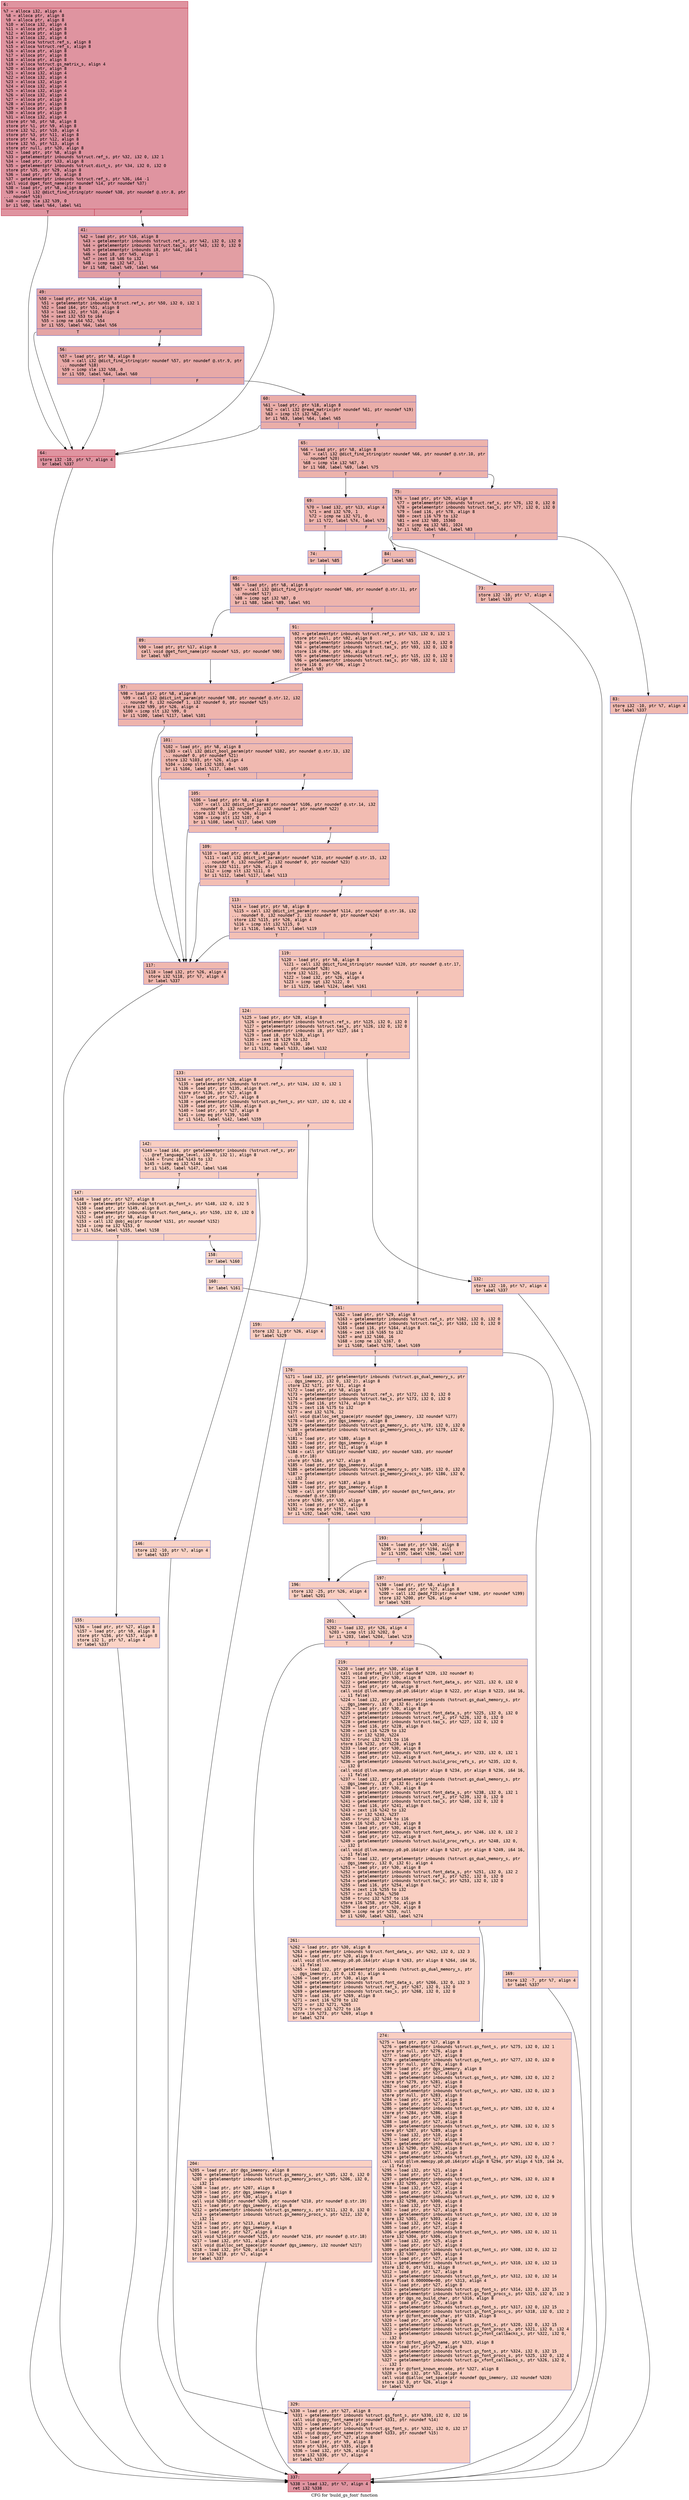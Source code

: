 digraph "CFG for 'build_gs_font' function" {
	label="CFG for 'build_gs_font' function";

	Node0x600001b10500 [shape=record,color="#b70d28ff", style=filled, fillcolor="#b70d2870" fontname="Courier",label="{6:\l|  %7 = alloca i32, align 4\l  %8 = alloca ptr, align 8\l  %9 = alloca ptr, align 8\l  %10 = alloca i32, align 4\l  %11 = alloca ptr, align 8\l  %12 = alloca ptr, align 8\l  %13 = alloca i32, align 4\l  %14 = alloca %struct.ref_s, align 8\l  %15 = alloca %struct.ref_s, align 8\l  %16 = alloca ptr, align 8\l  %17 = alloca ptr, align 8\l  %18 = alloca ptr, align 8\l  %19 = alloca %struct.gs_matrix_s, align 4\l  %20 = alloca ptr, align 8\l  %21 = alloca i32, align 4\l  %22 = alloca i32, align 4\l  %23 = alloca i32, align 4\l  %24 = alloca i32, align 4\l  %25 = alloca i32, align 4\l  %26 = alloca i32, align 4\l  %27 = alloca ptr, align 8\l  %28 = alloca ptr, align 8\l  %29 = alloca ptr, align 8\l  %30 = alloca ptr, align 8\l  %31 = alloca i32, align 4\l  store ptr %0, ptr %8, align 8\l  store ptr %1, ptr %9, align 8\l  store i32 %2, ptr %10, align 4\l  store ptr %3, ptr %11, align 8\l  store ptr %4, ptr %12, align 8\l  store i32 %5, ptr %13, align 4\l  store ptr null, ptr %20, align 8\l  %32 = load ptr, ptr %8, align 8\l  %33 = getelementptr inbounds %struct.ref_s, ptr %32, i32 0, i32 1\l  %34 = load ptr, ptr %33, align 8\l  %35 = getelementptr inbounds %struct.dict_s, ptr %34, i32 0, i32 0\l  store ptr %35, ptr %29, align 8\l  %36 = load ptr, ptr %8, align 8\l  %37 = getelementptr inbounds %struct.ref_s, ptr %36, i64 -1\l  call void @get_font_name(ptr noundef %14, ptr noundef %37)\l  %38 = load ptr, ptr %8, align 8\l  %39 = call i32 @dict_find_string(ptr noundef %38, ptr noundef @.str.8, ptr\l... noundef %16)\l  %40 = icmp sle i32 %39, 0\l  br i1 %40, label %64, label %41\l|{<s0>T|<s1>F}}"];
	Node0x600001b10500:s0 -> Node0x600001b10690[tooltip="6 -> 64\nProbability 50.00%" ];
	Node0x600001b10500:s1 -> Node0x600001b10550[tooltip="6 -> 41\nProbability 50.00%" ];
	Node0x600001b10550 [shape=record,color="#3d50c3ff", style=filled, fillcolor="#be242e70" fontname="Courier",label="{41:\l|  %42 = load ptr, ptr %16, align 8\l  %43 = getelementptr inbounds %struct.ref_s, ptr %42, i32 0, i32 0\l  %44 = getelementptr inbounds %struct.tas_s, ptr %43, i32 0, i32 0\l  %45 = getelementptr inbounds i8, ptr %44, i64 1\l  %46 = load i8, ptr %45, align 1\l  %47 = zext i8 %46 to i32\l  %48 = icmp eq i32 %47, 11\l  br i1 %48, label %49, label %64\l|{<s0>T|<s1>F}}"];
	Node0x600001b10550:s0 -> Node0x600001b105a0[tooltip="41 -> 49\nProbability 50.00%" ];
	Node0x600001b10550:s1 -> Node0x600001b10690[tooltip="41 -> 64\nProbability 50.00%" ];
	Node0x600001b105a0 [shape=record,color="#3d50c3ff", style=filled, fillcolor="#c5333470" fontname="Courier",label="{49:\l|  %50 = load ptr, ptr %16, align 8\l  %51 = getelementptr inbounds %struct.ref_s, ptr %50, i32 0, i32 1\l  %52 = load i64, ptr %51, align 8\l  %53 = load i32, ptr %10, align 4\l  %54 = sext i32 %53 to i64\l  %55 = icmp ne i64 %52, %54\l  br i1 %55, label %64, label %56\l|{<s0>T|<s1>F}}"];
	Node0x600001b105a0:s0 -> Node0x600001b10690[tooltip="49 -> 64\nProbability 50.00%" ];
	Node0x600001b105a0:s1 -> Node0x600001b105f0[tooltip="49 -> 56\nProbability 50.00%" ];
	Node0x600001b105f0 [shape=record,color="#3d50c3ff", style=filled, fillcolor="#ca3b3770" fontname="Courier",label="{56:\l|  %57 = load ptr, ptr %8, align 8\l  %58 = call i32 @dict_find_string(ptr noundef %57, ptr noundef @.str.9, ptr\l... noundef %18)\l  %59 = icmp sle i32 %58, 0\l  br i1 %59, label %64, label %60\l|{<s0>T|<s1>F}}"];
	Node0x600001b105f0:s0 -> Node0x600001b10690[tooltip="56 -> 64\nProbability 50.00%" ];
	Node0x600001b105f0:s1 -> Node0x600001b10640[tooltip="56 -> 60\nProbability 50.00%" ];
	Node0x600001b10640 [shape=record,color="#3d50c3ff", style=filled, fillcolor="#d0473d70" fontname="Courier",label="{60:\l|  %61 = load ptr, ptr %18, align 8\l  %62 = call i32 @read_matrix(ptr noundef %61, ptr noundef %19)\l  %63 = icmp slt i32 %62, 0\l  br i1 %63, label %64, label %65\l|{<s0>T|<s1>F}}"];
	Node0x600001b10640:s0 -> Node0x600001b10690[tooltip="60 -> 64\nProbability 37.50%" ];
	Node0x600001b10640:s1 -> Node0x600001b106e0[tooltip="60 -> 65\nProbability 62.50%" ];
	Node0x600001b10690 [shape=record,color="#b70d28ff", style=filled, fillcolor="#b70d2870" fontname="Courier",label="{64:\l|  store i32 -10, ptr %7, align 4\l  br label %337\l}"];
	Node0x600001b10690 -> Node0x600001b11310[tooltip="64 -> 337\nProbability 100.00%" ];
	Node0x600001b106e0 [shape=record,color="#3d50c3ff", style=filled, fillcolor="#d6524470" fontname="Courier",label="{65:\l|  %66 = load ptr, ptr %8, align 8\l  %67 = call i32 @dict_find_string(ptr noundef %66, ptr noundef @.str.10, ptr\l... noundef %20)\l  %68 = icmp sle i32 %67, 0\l  br i1 %68, label %69, label %75\l|{<s0>T|<s1>F}}"];
	Node0x600001b106e0:s0 -> Node0x600001b10730[tooltip="65 -> 69\nProbability 50.00%" ];
	Node0x600001b106e0:s1 -> Node0x600001b10820[tooltip="65 -> 75\nProbability 50.00%" ];
	Node0x600001b10730 [shape=record,color="#3d50c3ff", style=filled, fillcolor="#d8564670" fontname="Courier",label="{69:\l|  %70 = load i32, ptr %13, align 4\l  %71 = and i32 %70, 1\l  %72 = icmp ne i32 %71, 0\l  br i1 %72, label %74, label %73\l|{<s0>T|<s1>F}}"];
	Node0x600001b10730:s0 -> Node0x600001b107d0[tooltip="69 -> 74\nProbability 50.00%" ];
	Node0x600001b10730:s1 -> Node0x600001b10780[tooltip="69 -> 73\nProbability 50.00%" ];
	Node0x600001b10780 [shape=record,color="#3d50c3ff", style=filled, fillcolor="#de614d70" fontname="Courier",label="{73:\l|  store i32 -10, ptr %7, align 4\l  br label %337\l}"];
	Node0x600001b10780 -> Node0x600001b11310[tooltip="73 -> 337\nProbability 100.00%" ];
	Node0x600001b107d0 [shape=record,color="#3d50c3ff", style=filled, fillcolor="#de614d70" fontname="Courier",label="{74:\l|  br label %85\l}"];
	Node0x600001b107d0 -> Node0x600001b10910[tooltip="74 -> 85\nProbability 100.00%" ];
	Node0x600001b10820 [shape=record,color="#3d50c3ff", style=filled, fillcolor="#d8564670" fontname="Courier",label="{75:\l|  %76 = load ptr, ptr %20, align 8\l  %77 = getelementptr inbounds %struct.ref_s, ptr %76, i32 0, i32 0\l  %78 = getelementptr inbounds %struct.tas_s, ptr %77, i32 0, i32 0\l  %79 = load i16, ptr %78, align 8\l  %80 = zext i16 %79 to i32\l  %81 = and i32 %80, 15360\l  %82 = icmp eq i32 %81, 1024\l  br i1 %82, label %84, label %83\l|{<s0>T|<s1>F}}"];
	Node0x600001b10820:s0 -> Node0x600001b108c0[tooltip="75 -> 84\nProbability 50.00%" ];
	Node0x600001b10820:s1 -> Node0x600001b10870[tooltip="75 -> 83\nProbability 50.00%" ];
	Node0x600001b10870 [shape=record,color="#3d50c3ff", style=filled, fillcolor="#de614d70" fontname="Courier",label="{83:\l|  store i32 -10, ptr %7, align 4\l  br label %337\l}"];
	Node0x600001b10870 -> Node0x600001b11310[tooltip="83 -> 337\nProbability 100.00%" ];
	Node0x600001b108c0 [shape=record,color="#3d50c3ff", style=filled, fillcolor="#de614d70" fontname="Courier",label="{84:\l|  br label %85\l}"];
	Node0x600001b108c0 -> Node0x600001b10910[tooltip="84 -> 85\nProbability 100.00%" ];
	Node0x600001b10910 [shape=record,color="#3d50c3ff", style=filled, fillcolor="#d8564670" fontname="Courier",label="{85:\l|  %86 = load ptr, ptr %8, align 8\l  %87 = call i32 @dict_find_string(ptr noundef %86, ptr noundef @.str.11, ptr\l... noundef %17)\l  %88 = icmp sgt i32 %87, 0\l  br i1 %88, label %89, label %91\l|{<s0>T|<s1>F}}"];
	Node0x600001b10910:s0 -> Node0x600001b10960[tooltip="85 -> 89\nProbability 62.50%" ];
	Node0x600001b10910:s1 -> Node0x600001b109b0[tooltip="85 -> 91\nProbability 37.50%" ];
	Node0x600001b10960 [shape=record,color="#3d50c3ff", style=filled, fillcolor="#de614d70" fontname="Courier",label="{89:\l|  %90 = load ptr, ptr %17, align 8\l  call void @get_font_name(ptr noundef %15, ptr noundef %90)\l  br label %97\l}"];
	Node0x600001b10960 -> Node0x600001b10a00[tooltip="89 -> 97\nProbability 100.00%" ];
	Node0x600001b109b0 [shape=record,color="#3d50c3ff", style=filled, fillcolor="#e1675170" fontname="Courier",label="{91:\l|  %92 = getelementptr inbounds %struct.ref_s, ptr %15, i32 0, i32 1\l  store ptr null, ptr %92, align 8\l  %93 = getelementptr inbounds %struct.ref_s, ptr %15, i32 0, i32 0\l  %94 = getelementptr inbounds %struct.tas_s, ptr %93, i32 0, i32 0\l  store i16 4704, ptr %94, align 8\l  %95 = getelementptr inbounds %struct.ref_s, ptr %15, i32 0, i32 0\l  %96 = getelementptr inbounds %struct.tas_s, ptr %95, i32 0, i32 1\l  store i16 0, ptr %96, align 2\l  br label %97\l}"];
	Node0x600001b109b0 -> Node0x600001b10a00[tooltip="91 -> 97\nProbability 100.00%" ];
	Node0x600001b10a00 [shape=record,color="#3d50c3ff", style=filled, fillcolor="#d8564670" fontname="Courier",label="{97:\l|  %98 = load ptr, ptr %8, align 8\l  %99 = call i32 @dict_int_param(ptr noundef %98, ptr noundef @.str.12, i32\l... noundef 0, i32 noundef 1, i32 noundef 0, ptr noundef %25)\l  store i32 %99, ptr %26, align 4\l  %100 = icmp slt i32 %99, 0\l  br i1 %100, label %117, label %101\l|{<s0>T|<s1>F}}"];
	Node0x600001b10a00:s0 -> Node0x600001b10b90[tooltip="97 -> 117\nProbability 37.50%" ];
	Node0x600001b10a00:s1 -> Node0x600001b10a50[tooltip="97 -> 101\nProbability 62.50%" ];
	Node0x600001b10a50 [shape=record,color="#3d50c3ff", style=filled, fillcolor="#de614d70" fontname="Courier",label="{101:\l|  %102 = load ptr, ptr %8, align 8\l  %103 = call i32 @dict_bool_param(ptr noundef %102, ptr noundef @.str.13, i32\l... noundef 0, ptr noundef %21)\l  store i32 %103, ptr %26, align 4\l  %104 = icmp slt i32 %103, 0\l  br i1 %104, label %117, label %105\l|{<s0>T|<s1>F}}"];
	Node0x600001b10a50:s0 -> Node0x600001b10b90[tooltip="101 -> 117\nProbability 37.50%" ];
	Node0x600001b10a50:s1 -> Node0x600001b10aa0[tooltip="101 -> 105\nProbability 62.50%" ];
	Node0x600001b10aa0 [shape=record,color="#3d50c3ff", style=filled, fillcolor="#e1675170" fontname="Courier",label="{105:\l|  %106 = load ptr, ptr %8, align 8\l  %107 = call i32 @dict_int_param(ptr noundef %106, ptr noundef @.str.14, i32\l... noundef 0, i32 noundef 2, i32 noundef 1, ptr noundef %22)\l  store i32 %107, ptr %26, align 4\l  %108 = icmp slt i32 %107, 0\l  br i1 %108, label %117, label %109\l|{<s0>T|<s1>F}}"];
	Node0x600001b10aa0:s0 -> Node0x600001b10b90[tooltip="105 -> 117\nProbability 37.50%" ];
	Node0x600001b10aa0:s1 -> Node0x600001b10af0[tooltip="105 -> 109\nProbability 62.50%" ];
	Node0x600001b10af0 [shape=record,color="#3d50c3ff", style=filled, fillcolor="#e36c5570" fontname="Courier",label="{109:\l|  %110 = load ptr, ptr %8, align 8\l  %111 = call i32 @dict_int_param(ptr noundef %110, ptr noundef @.str.15, i32\l... noundef 0, i32 noundef 2, i32 noundef 0, ptr noundef %23)\l  store i32 %111, ptr %26, align 4\l  %112 = icmp slt i32 %111, 0\l  br i1 %112, label %117, label %113\l|{<s0>T|<s1>F}}"];
	Node0x600001b10af0:s0 -> Node0x600001b10b90[tooltip="109 -> 117\nProbability 37.50%" ];
	Node0x600001b10af0:s1 -> Node0x600001b10b40[tooltip="109 -> 113\nProbability 62.50%" ];
	Node0x600001b10b40 [shape=record,color="#3d50c3ff", style=filled, fillcolor="#e5705870" fontname="Courier",label="{113:\l|  %114 = load ptr, ptr %8, align 8\l  %115 = call i32 @dict_int_param(ptr noundef %114, ptr noundef @.str.16, i32\l... noundef 0, i32 noundef 2, i32 noundef 0, ptr noundef %24)\l  store i32 %115, ptr %26, align 4\l  %116 = icmp slt i32 %115, 0\l  br i1 %116, label %117, label %119\l|{<s0>T|<s1>F}}"];
	Node0x600001b10b40:s0 -> Node0x600001b10b90[tooltip="113 -> 117\nProbability 37.50%" ];
	Node0x600001b10b40:s1 -> Node0x600001b10be0[tooltip="113 -> 119\nProbability 62.50%" ];
	Node0x600001b10b90 [shape=record,color="#3d50c3ff", style=filled, fillcolor="#dc5d4a70" fontname="Courier",label="{117:\l|  %118 = load i32, ptr %26, align 4\l  store i32 %118, ptr %7, align 4\l  br label %337\l}"];
	Node0x600001b10b90 -> Node0x600001b11310[tooltip="117 -> 337\nProbability 100.00%" ];
	Node0x600001b10be0 [shape=record,color="#3d50c3ff", style=filled, fillcolor="#e97a5f70" fontname="Courier",label="{119:\l|  %120 = load ptr, ptr %8, align 8\l  %121 = call i32 @dict_find_string(ptr noundef %120, ptr noundef @.str.17,\l... ptr noundef %28)\l  store i32 %121, ptr %26, align 4\l  %122 = load i32, ptr %26, align 4\l  %123 = icmp sgt i32 %122, 0\l  br i1 %123, label %124, label %161\l|{<s0>T|<s1>F}}"];
	Node0x600001b10be0:s0 -> Node0x600001b10c30[tooltip="119 -> 124\nProbability 62.50%" ];
	Node0x600001b10be0:s1 -> Node0x600001b10f50[tooltip="119 -> 161\nProbability 37.50%" ];
	Node0x600001b10c30 [shape=record,color="#3d50c3ff", style=filled, fillcolor="#ec7f6370" fontname="Courier",label="{124:\l|  %125 = load ptr, ptr %28, align 8\l  %126 = getelementptr inbounds %struct.ref_s, ptr %125, i32 0, i32 0\l  %127 = getelementptr inbounds %struct.tas_s, ptr %126, i32 0, i32 0\l  %128 = getelementptr inbounds i8, ptr %127, i64 1\l  %129 = load i8, ptr %128, align 1\l  %130 = zext i8 %129 to i32\l  %131 = icmp eq i32 %130, 10\l  br i1 %131, label %133, label %132\l|{<s0>T|<s1>F}}"];
	Node0x600001b10c30:s0 -> Node0x600001b10cd0[tooltip="124 -> 133\nProbability 50.00%" ];
	Node0x600001b10c30:s1 -> Node0x600001b10c80[tooltip="124 -> 132\nProbability 50.00%" ];
	Node0x600001b10c80 [shape=record,color="#3d50c3ff", style=filled, fillcolor="#ef886b70" fontname="Courier",label="{132:\l|  store i32 -10, ptr %7, align 4\l  br label %337\l}"];
	Node0x600001b10c80 -> Node0x600001b11310[tooltip="132 -> 337\nProbability 100.00%" ];
	Node0x600001b10cd0 [shape=record,color="#3d50c3ff", style=filled, fillcolor="#ef886b70" fontname="Courier",label="{133:\l|  %134 = load ptr, ptr %28, align 8\l  %135 = getelementptr inbounds %struct.ref_s, ptr %134, i32 0, i32 1\l  %136 = load ptr, ptr %135, align 8\l  store ptr %136, ptr %27, align 8\l  %137 = load ptr, ptr %27, align 8\l  %138 = getelementptr inbounds %struct.gs_font_s, ptr %137, i32 0, i32 4\l  %139 = load ptr, ptr %138, align 8\l  %140 = load ptr, ptr %27, align 8\l  %141 = icmp eq ptr %139, %140\l  br i1 %141, label %142, label %159\l|{<s0>T|<s1>F}}"];
	Node0x600001b10cd0:s0 -> Node0x600001b10d20[tooltip="133 -> 142\nProbability 37.50%" ];
	Node0x600001b10cd0:s1 -> Node0x600001b10eb0[tooltip="133 -> 159\nProbability 62.50%" ];
	Node0x600001b10d20 [shape=record,color="#3d50c3ff", style=filled, fillcolor="#f2907270" fontname="Courier",label="{142:\l|  %143 = load i64, ptr getelementptr inbounds (%struct.ref_s, ptr\l... @ref_language_level, i32 0, i32 1), align 8\l  %144 = trunc i64 %143 to i32\l  %145 = icmp eq i32 %144, 2\l  br i1 %145, label %147, label %146\l|{<s0>T|<s1>F}}"];
	Node0x600001b10d20:s0 -> Node0x600001b10dc0[tooltip="142 -> 147\nProbability 50.00%" ];
	Node0x600001b10d20:s1 -> Node0x600001b10d70[tooltip="142 -> 146\nProbability 50.00%" ];
	Node0x600001b10d70 [shape=record,color="#3d50c3ff", style=filled, fillcolor="#f4987a70" fontname="Courier",label="{146:\l|  store i32 -10, ptr %7, align 4\l  br label %337\l}"];
	Node0x600001b10d70 -> Node0x600001b11310[tooltip="146 -> 337\nProbability 100.00%" ];
	Node0x600001b10dc0 [shape=record,color="#3d50c3ff", style=filled, fillcolor="#f4987a70" fontname="Courier",label="{147:\l|  %148 = load ptr, ptr %27, align 8\l  %149 = getelementptr inbounds %struct.gs_font_s, ptr %148, i32 0, i32 5\l  %150 = load ptr, ptr %149, align 8\l  %151 = getelementptr inbounds %struct.font_data_s, ptr %150, i32 0, i32 0\l  %152 = load ptr, ptr %8, align 8\l  %153 = call i32 @obj_eq(ptr noundef %151, ptr noundef %152)\l  %154 = icmp ne i32 %153, 0\l  br i1 %154, label %155, label %158\l|{<s0>T|<s1>F}}"];
	Node0x600001b10dc0:s0 -> Node0x600001b10e10[tooltip="147 -> 155\nProbability 62.50%" ];
	Node0x600001b10dc0:s1 -> Node0x600001b10e60[tooltip="147 -> 158\nProbability 37.50%" ];
	Node0x600001b10e10 [shape=record,color="#3d50c3ff", style=filled, fillcolor="#f59c7d70" fontname="Courier",label="{155:\l|  %156 = load ptr, ptr %27, align 8\l  %157 = load ptr, ptr %9, align 8\l  store ptr %156, ptr %157, align 8\l  store i32 1, ptr %7, align 4\l  br label %337\l}"];
	Node0x600001b10e10 -> Node0x600001b11310[tooltip="155 -> 337\nProbability 100.00%" ];
	Node0x600001b10e60 [shape=record,color="#3d50c3ff", style=filled, fillcolor="#f6a38570" fontname="Courier",label="{158:\l|  br label %160\l}"];
	Node0x600001b10e60 -> Node0x600001b10f00[tooltip="158 -> 160\nProbability 100.00%" ];
	Node0x600001b10eb0 [shape=record,color="#3d50c3ff", style=filled, fillcolor="#f08b6e70" fontname="Courier",label="{159:\l|  store i32 1, ptr %26, align 4\l  br label %329\l}"];
	Node0x600001b10eb0 -> Node0x600001b112c0[tooltip="159 -> 329\nProbability 100.00%" ];
	Node0x600001b10f00 [shape=record,color="#3d50c3ff", style=filled, fillcolor="#f6a38570" fontname="Courier",label="{160:\l|  br label %161\l}"];
	Node0x600001b10f00 -> Node0x600001b10f50[tooltip="160 -> 161\nProbability 100.00%" ];
	Node0x600001b10f50 [shape=record,color="#3d50c3ff", style=filled, fillcolor="#ed836670" fontname="Courier",label="{161:\l|  %162 = load ptr, ptr %29, align 8\l  %163 = getelementptr inbounds %struct.ref_s, ptr %162, i32 0, i32 0\l  %164 = getelementptr inbounds %struct.tas_s, ptr %163, i32 0, i32 0\l  %165 = load i16, ptr %164, align 8\l  %166 = zext i16 %165 to i32\l  %167 = and i32 %166, 16\l  %168 = icmp ne i32 %167, 0\l  br i1 %168, label %170, label %169\l|{<s0>T|<s1>F}}"];
	Node0x600001b10f50:s0 -> Node0x600001b10ff0[tooltip="161 -> 170\nProbability 50.00%" ];
	Node0x600001b10f50:s1 -> Node0x600001b10fa0[tooltip="161 -> 169\nProbability 50.00%" ];
	Node0x600001b10fa0 [shape=record,color="#3d50c3ff", style=filled, fillcolor="#f08b6e70" fontname="Courier",label="{169:\l|  store i32 -7, ptr %7, align 4\l  br label %337\l}"];
	Node0x600001b10fa0 -> Node0x600001b11310[tooltip="169 -> 337\nProbability 100.00%" ];
	Node0x600001b10ff0 [shape=record,color="#3d50c3ff", style=filled, fillcolor="#f08b6e70" fontname="Courier",label="{170:\l|  %171 = load i32, ptr getelementptr inbounds (%struct.gs_dual_memory_s, ptr\l... @gs_imemory, i32 0, i32 2), align 8\l  store i32 %171, ptr %31, align 4\l  %172 = load ptr, ptr %8, align 8\l  %173 = getelementptr inbounds %struct.ref_s, ptr %172, i32 0, i32 0\l  %174 = getelementptr inbounds %struct.tas_s, ptr %173, i32 0, i32 0\l  %175 = load i16, ptr %174, align 8\l  %176 = zext i16 %175 to i32\l  %177 = and i32 %176, 12\l  call void @ialloc_set_space(ptr noundef @gs_imemory, i32 noundef %177)\l  %178 = load ptr, ptr @gs_imemory, align 8\l  %179 = getelementptr inbounds %struct.gs_memory_s, ptr %178, i32 0, i32 0\l  %180 = getelementptr inbounds %struct.gs_memory_procs_s, ptr %179, i32 0,\l... i32 2\l  %181 = load ptr, ptr %180, align 8\l  %182 = load ptr, ptr @gs_imemory, align 8\l  %183 = load ptr, ptr %11, align 8\l  %184 = call ptr %181(ptr noundef %182, ptr noundef %183, ptr noundef\l... @.str.18)\l  store ptr %184, ptr %27, align 8\l  %185 = load ptr, ptr @gs_imemory, align 8\l  %186 = getelementptr inbounds %struct.gs_memory_s, ptr %185, i32 0, i32 0\l  %187 = getelementptr inbounds %struct.gs_memory_procs_s, ptr %186, i32 0,\l... i32 2\l  %188 = load ptr, ptr %187, align 8\l  %189 = load ptr, ptr @gs_imemory, align 8\l  %190 = call ptr %188(ptr noundef %189, ptr noundef @st_font_data, ptr\l... noundef @.str.19)\l  store ptr %190, ptr %30, align 8\l  %191 = load ptr, ptr %27, align 8\l  %192 = icmp eq ptr %191, null\l  br i1 %192, label %196, label %193\l|{<s0>T|<s1>F}}"];
	Node0x600001b10ff0:s0 -> Node0x600001b11090[tooltip="170 -> 196\nProbability 37.50%" ];
	Node0x600001b10ff0:s1 -> Node0x600001b11040[tooltip="170 -> 193\nProbability 62.50%" ];
	Node0x600001b11040 [shape=record,color="#3d50c3ff", style=filled, fillcolor="#f2907270" fontname="Courier",label="{193:\l|  %194 = load ptr, ptr %30, align 8\l  %195 = icmp eq ptr %194, null\l  br i1 %195, label %196, label %197\l|{<s0>T|<s1>F}}"];
	Node0x600001b11040:s0 -> Node0x600001b11090[tooltip="193 -> 196\nProbability 37.50%" ];
	Node0x600001b11040:s1 -> Node0x600001b110e0[tooltip="193 -> 197\nProbability 62.50%" ];
	Node0x600001b11090 [shape=record,color="#3d50c3ff", style=filled, fillcolor="#f2907270" fontname="Courier",label="{196:\l|  store i32 -25, ptr %26, align 4\l  br label %201\l}"];
	Node0x600001b11090 -> Node0x600001b11130[tooltip="196 -> 201\nProbability 100.00%" ];
	Node0x600001b110e0 [shape=record,color="#3d50c3ff", style=filled, fillcolor="#f3947570" fontname="Courier",label="{197:\l|  %198 = load ptr, ptr %8, align 8\l  %199 = load ptr, ptr %27, align 8\l  %200 = call i32 @add_FID(ptr noundef %198, ptr noundef %199)\l  store i32 %200, ptr %26, align 4\l  br label %201\l}"];
	Node0x600001b110e0 -> Node0x600001b11130[tooltip="197 -> 201\nProbability 100.00%" ];
	Node0x600001b11130 [shape=record,color="#3d50c3ff", style=filled, fillcolor="#f08b6e70" fontname="Courier",label="{201:\l|  %202 = load i32, ptr %26, align 4\l  %203 = icmp slt i32 %202, 0\l  br i1 %203, label %204, label %219\l|{<s0>T|<s1>F}}"];
	Node0x600001b11130:s0 -> Node0x600001b11180[tooltip="201 -> 204\nProbability 37.50%" ];
	Node0x600001b11130:s1 -> Node0x600001b111d0[tooltip="201 -> 219\nProbability 62.50%" ];
	Node0x600001b11180 [shape=record,color="#3d50c3ff", style=filled, fillcolor="#f3947570" fontname="Courier",label="{204:\l|  %205 = load ptr, ptr @gs_imemory, align 8\l  %206 = getelementptr inbounds %struct.gs_memory_s, ptr %205, i32 0, i32 0\l  %207 = getelementptr inbounds %struct.gs_memory_procs_s, ptr %206, i32 0,\l... i32 11\l  %208 = load ptr, ptr %207, align 8\l  %209 = load ptr, ptr @gs_imemory, align 8\l  %210 = load ptr, ptr %30, align 8\l  call void %208(ptr noundef %209, ptr noundef %210, ptr noundef @.str.19)\l  %211 = load ptr, ptr @gs_imemory, align 8\l  %212 = getelementptr inbounds %struct.gs_memory_s, ptr %211, i32 0, i32 0\l  %213 = getelementptr inbounds %struct.gs_memory_procs_s, ptr %212, i32 0,\l... i32 11\l  %214 = load ptr, ptr %213, align 8\l  %215 = load ptr, ptr @gs_imemory, align 8\l  %216 = load ptr, ptr %27, align 8\l  call void %214(ptr noundef %215, ptr noundef %216, ptr noundef @.str.18)\l  %217 = load i32, ptr %31, align 4\l  call void @ialloc_set_space(ptr noundef @gs_imemory, i32 noundef %217)\l  %218 = load i32, ptr %26, align 4\l  store i32 %218, ptr %7, align 4\l  br label %337\l}"];
	Node0x600001b11180 -> Node0x600001b11310[tooltip="204 -> 337\nProbability 100.00%" ];
	Node0x600001b111d0 [shape=record,color="#3d50c3ff", style=filled, fillcolor="#f2907270" fontname="Courier",label="{219:\l|  %220 = load ptr, ptr %30, align 8\l  call void @refset_null(ptr noundef %220, i32 noundef 8)\l  %221 = load ptr, ptr %30, align 8\l  %222 = getelementptr inbounds %struct.font_data_s, ptr %221, i32 0, i32 0\l  %223 = load ptr, ptr %8, align 8\l  call void @llvm.memcpy.p0.p0.i64(ptr align 8 %222, ptr align 8 %223, i64 16,\l... i1 false)\l  %224 = load i32, ptr getelementptr inbounds (%struct.gs_dual_memory_s, ptr\l... @gs_imemory, i32 0, i32 6), align 4\l  %225 = load ptr, ptr %30, align 8\l  %226 = getelementptr inbounds %struct.font_data_s, ptr %225, i32 0, i32 0\l  %227 = getelementptr inbounds %struct.ref_s, ptr %226, i32 0, i32 0\l  %228 = getelementptr inbounds %struct.tas_s, ptr %227, i32 0, i32 0\l  %229 = load i16, ptr %228, align 8\l  %230 = zext i16 %229 to i32\l  %231 = or i32 %230, %224\l  %232 = trunc i32 %231 to i16\l  store i16 %232, ptr %228, align 8\l  %233 = load ptr, ptr %30, align 8\l  %234 = getelementptr inbounds %struct.font_data_s, ptr %233, i32 0, i32 1\l  %235 = load ptr, ptr %12, align 8\l  %236 = getelementptr inbounds %struct.build_proc_refs_s, ptr %235, i32 0,\l... i32 0\l  call void @llvm.memcpy.p0.p0.i64(ptr align 8 %234, ptr align 8 %236, i64 16,\l... i1 false)\l  %237 = load i32, ptr getelementptr inbounds (%struct.gs_dual_memory_s, ptr\l... @gs_imemory, i32 0, i32 6), align 4\l  %238 = load ptr, ptr %30, align 8\l  %239 = getelementptr inbounds %struct.font_data_s, ptr %238, i32 0, i32 1\l  %240 = getelementptr inbounds %struct.ref_s, ptr %239, i32 0, i32 0\l  %241 = getelementptr inbounds %struct.tas_s, ptr %240, i32 0, i32 0\l  %242 = load i16, ptr %241, align 8\l  %243 = zext i16 %242 to i32\l  %244 = or i32 %243, %237\l  %245 = trunc i32 %244 to i16\l  store i16 %245, ptr %241, align 8\l  %246 = load ptr, ptr %30, align 8\l  %247 = getelementptr inbounds %struct.font_data_s, ptr %246, i32 0, i32 2\l  %248 = load ptr, ptr %12, align 8\l  %249 = getelementptr inbounds %struct.build_proc_refs_s, ptr %248, i32 0,\l... i32 1\l  call void @llvm.memcpy.p0.p0.i64(ptr align 8 %247, ptr align 8 %249, i64 16,\l... i1 false)\l  %250 = load i32, ptr getelementptr inbounds (%struct.gs_dual_memory_s, ptr\l... @gs_imemory, i32 0, i32 6), align 4\l  %251 = load ptr, ptr %30, align 8\l  %252 = getelementptr inbounds %struct.font_data_s, ptr %251, i32 0, i32 2\l  %253 = getelementptr inbounds %struct.ref_s, ptr %252, i32 0, i32 0\l  %254 = getelementptr inbounds %struct.tas_s, ptr %253, i32 0, i32 0\l  %255 = load i16, ptr %254, align 8\l  %256 = zext i16 %255 to i32\l  %257 = or i32 %256, %250\l  %258 = trunc i32 %257 to i16\l  store i16 %258, ptr %254, align 8\l  %259 = load ptr, ptr %20, align 8\l  %260 = icmp ne ptr %259, null\l  br i1 %260, label %261, label %274\l|{<s0>T|<s1>F}}"];
	Node0x600001b111d0:s0 -> Node0x600001b11220[tooltip="219 -> 261\nProbability 62.50%" ];
	Node0x600001b111d0:s1 -> Node0x600001b11270[tooltip="219 -> 274\nProbability 37.50%" ];
	Node0x600001b11220 [shape=record,color="#3d50c3ff", style=filled, fillcolor="#f3947570" fontname="Courier",label="{261:\l|  %262 = load ptr, ptr %30, align 8\l  %263 = getelementptr inbounds %struct.font_data_s, ptr %262, i32 0, i32 3\l  %264 = load ptr, ptr %20, align 8\l  call void @llvm.memcpy.p0.p0.i64(ptr align 8 %263, ptr align 8 %264, i64 16,\l... i1 false)\l  %265 = load i32, ptr getelementptr inbounds (%struct.gs_dual_memory_s, ptr\l... @gs_imemory, i32 0, i32 6), align 4\l  %266 = load ptr, ptr %30, align 8\l  %267 = getelementptr inbounds %struct.font_data_s, ptr %266, i32 0, i32 3\l  %268 = getelementptr inbounds %struct.ref_s, ptr %267, i32 0, i32 0\l  %269 = getelementptr inbounds %struct.tas_s, ptr %268, i32 0, i32 0\l  %270 = load i16, ptr %269, align 8\l  %271 = zext i16 %270 to i32\l  %272 = or i32 %271, %265\l  %273 = trunc i32 %272 to i16\l  store i16 %273, ptr %269, align 8\l  br label %274\l}"];
	Node0x600001b11220 -> Node0x600001b11270[tooltip="261 -> 274\nProbability 100.00%" ];
	Node0x600001b11270 [shape=record,color="#3d50c3ff", style=filled, fillcolor="#f2907270" fontname="Courier",label="{274:\l|  %275 = load ptr, ptr %27, align 8\l  %276 = getelementptr inbounds %struct.gs_font_s, ptr %275, i32 0, i32 1\l  store ptr null, ptr %276, align 8\l  %277 = load ptr, ptr %27, align 8\l  %278 = getelementptr inbounds %struct.gs_font_s, ptr %277, i32 0, i32 0\l  store ptr null, ptr %278, align 8\l  %279 = load ptr, ptr @gs_imemory, align 8\l  %280 = load ptr, ptr %27, align 8\l  %281 = getelementptr inbounds %struct.gs_font_s, ptr %280, i32 0, i32 2\l  store ptr %279, ptr %281, align 8\l  %282 = load ptr, ptr %27, align 8\l  %283 = getelementptr inbounds %struct.gs_font_s, ptr %282, i32 0, i32 3\l  store ptr null, ptr %283, align 8\l  %284 = load ptr, ptr %27, align 8\l  %285 = load ptr, ptr %27, align 8\l  %286 = getelementptr inbounds %struct.gs_font_s, ptr %285, i32 0, i32 4\l  store ptr %284, ptr %286, align 8\l  %287 = load ptr, ptr %30, align 8\l  %288 = load ptr, ptr %27, align 8\l  %289 = getelementptr inbounds %struct.gs_font_s, ptr %288, i32 0, i32 5\l  store ptr %287, ptr %289, align 8\l  %290 = load i32, ptr %10, align 4\l  %291 = load ptr, ptr %27, align 8\l  %292 = getelementptr inbounds %struct.gs_font_s, ptr %291, i32 0, i32 7\l  store i32 %290, ptr %292, align 8\l  %293 = load ptr, ptr %27, align 8\l  %294 = getelementptr inbounds %struct.gs_font_s, ptr %293, i32 0, i32 6\l  call void @llvm.memcpy.p0.p0.i64(ptr align 8 %294, ptr align 4 %19, i64 24,\l... i1 false)\l  %295 = load i32, ptr %21, align 4\l  %296 = load ptr, ptr %27, align 8\l  %297 = getelementptr inbounds %struct.gs_font_s, ptr %296, i32 0, i32 8\l  store i32 %295, ptr %297, align 4\l  %298 = load i32, ptr %22, align 4\l  %299 = load ptr, ptr %27, align 8\l  %300 = getelementptr inbounds %struct.gs_font_s, ptr %299, i32 0, i32 9\l  store i32 %298, ptr %300, align 8\l  %301 = load i32, ptr %23, align 4\l  %302 = load ptr, ptr %27, align 8\l  %303 = getelementptr inbounds %struct.gs_font_s, ptr %302, i32 0, i32 10\l  store i32 %301, ptr %303, align 4\l  %304 = load i32, ptr %24, align 4\l  %305 = load ptr, ptr %27, align 8\l  %306 = getelementptr inbounds %struct.gs_font_s, ptr %305, i32 0, i32 11\l  store i32 %304, ptr %306, align 8\l  %307 = load i32, ptr %25, align 4\l  %308 = load ptr, ptr %27, align 8\l  %309 = getelementptr inbounds %struct.gs_font_s, ptr %308, i32 0, i32 12\l  store i32 %307, ptr %309, align 4\l  %310 = load ptr, ptr %27, align 8\l  %311 = getelementptr inbounds %struct.gs_font_s, ptr %310, i32 0, i32 13\l  store i32 0, ptr %311, align 8\l  %312 = load ptr, ptr %27, align 8\l  %313 = getelementptr inbounds %struct.gs_font_s, ptr %312, i32 0, i32 14\l  store float 0.000000e+00, ptr %313, align 4\l  %314 = load ptr, ptr %27, align 8\l  %315 = getelementptr inbounds %struct.gs_font_s, ptr %314, i32 0, i32 15\l  %316 = getelementptr inbounds %struct.gs_font_procs_s, ptr %315, i32 0, i32 3\l  store ptr @gs_no_build_char, ptr %316, align 8\l  %317 = load ptr, ptr %27, align 8\l  %318 = getelementptr inbounds %struct.gs_font_s, ptr %317, i32 0, i32 15\l  %319 = getelementptr inbounds %struct.gs_font_procs_s, ptr %318, i32 0, i32 2\l  store ptr @zfont_encode_char, ptr %319, align 8\l  %320 = load ptr, ptr %27, align 8\l  %321 = getelementptr inbounds %struct.gs_font_s, ptr %320, i32 0, i32 15\l  %322 = getelementptr inbounds %struct.gs_font_procs_s, ptr %321, i32 0, i32 4\l  %323 = getelementptr inbounds %struct.gx_xfont_callbacks_s, ptr %322, i32 0,\l... i32 0\l  store ptr @zfont_glyph_name, ptr %323, align 8\l  %324 = load ptr, ptr %27, align 8\l  %325 = getelementptr inbounds %struct.gs_font_s, ptr %324, i32 0, i32 15\l  %326 = getelementptr inbounds %struct.gs_font_procs_s, ptr %325, i32 0, i32 4\l  %327 = getelementptr inbounds %struct.gx_xfont_callbacks_s, ptr %326, i32 0,\l... i32 1\l  store ptr @zfont_known_encode, ptr %327, align 8\l  %328 = load i32, ptr %31, align 4\l  call void @ialloc_set_space(ptr noundef @gs_imemory, i32 noundef %328)\l  store i32 0, ptr %26, align 4\l  br label %329\l}"];
	Node0x600001b11270 -> Node0x600001b112c0[tooltip="274 -> 329\nProbability 100.00%" ];
	Node0x600001b112c0 [shape=record,color="#3d50c3ff", style=filled, fillcolor="#ef886b70" fontname="Courier",label="{329:\l|  %330 = load ptr, ptr %27, align 8\l  %331 = getelementptr inbounds %struct.gs_font_s, ptr %330, i32 0, i32 16\l  call void @copy_font_name(ptr noundef %331, ptr noundef %14)\l  %332 = load ptr, ptr %27, align 8\l  %333 = getelementptr inbounds %struct.gs_font_s, ptr %332, i32 0, i32 17\l  call void @copy_font_name(ptr noundef %333, ptr noundef %15)\l  %334 = load ptr, ptr %27, align 8\l  %335 = load ptr, ptr %9, align 8\l  store ptr %334, ptr %335, align 8\l  %336 = load i32, ptr %26, align 4\l  store i32 %336, ptr %7, align 4\l  br label %337\l}"];
	Node0x600001b112c0 -> Node0x600001b11310[tooltip="329 -> 337\nProbability 100.00%" ];
	Node0x600001b11310 [shape=record,color="#b70d28ff", style=filled, fillcolor="#b70d2870" fontname="Courier",label="{337:\l|  %338 = load i32, ptr %7, align 4\l  ret i32 %338\l}"];
}
